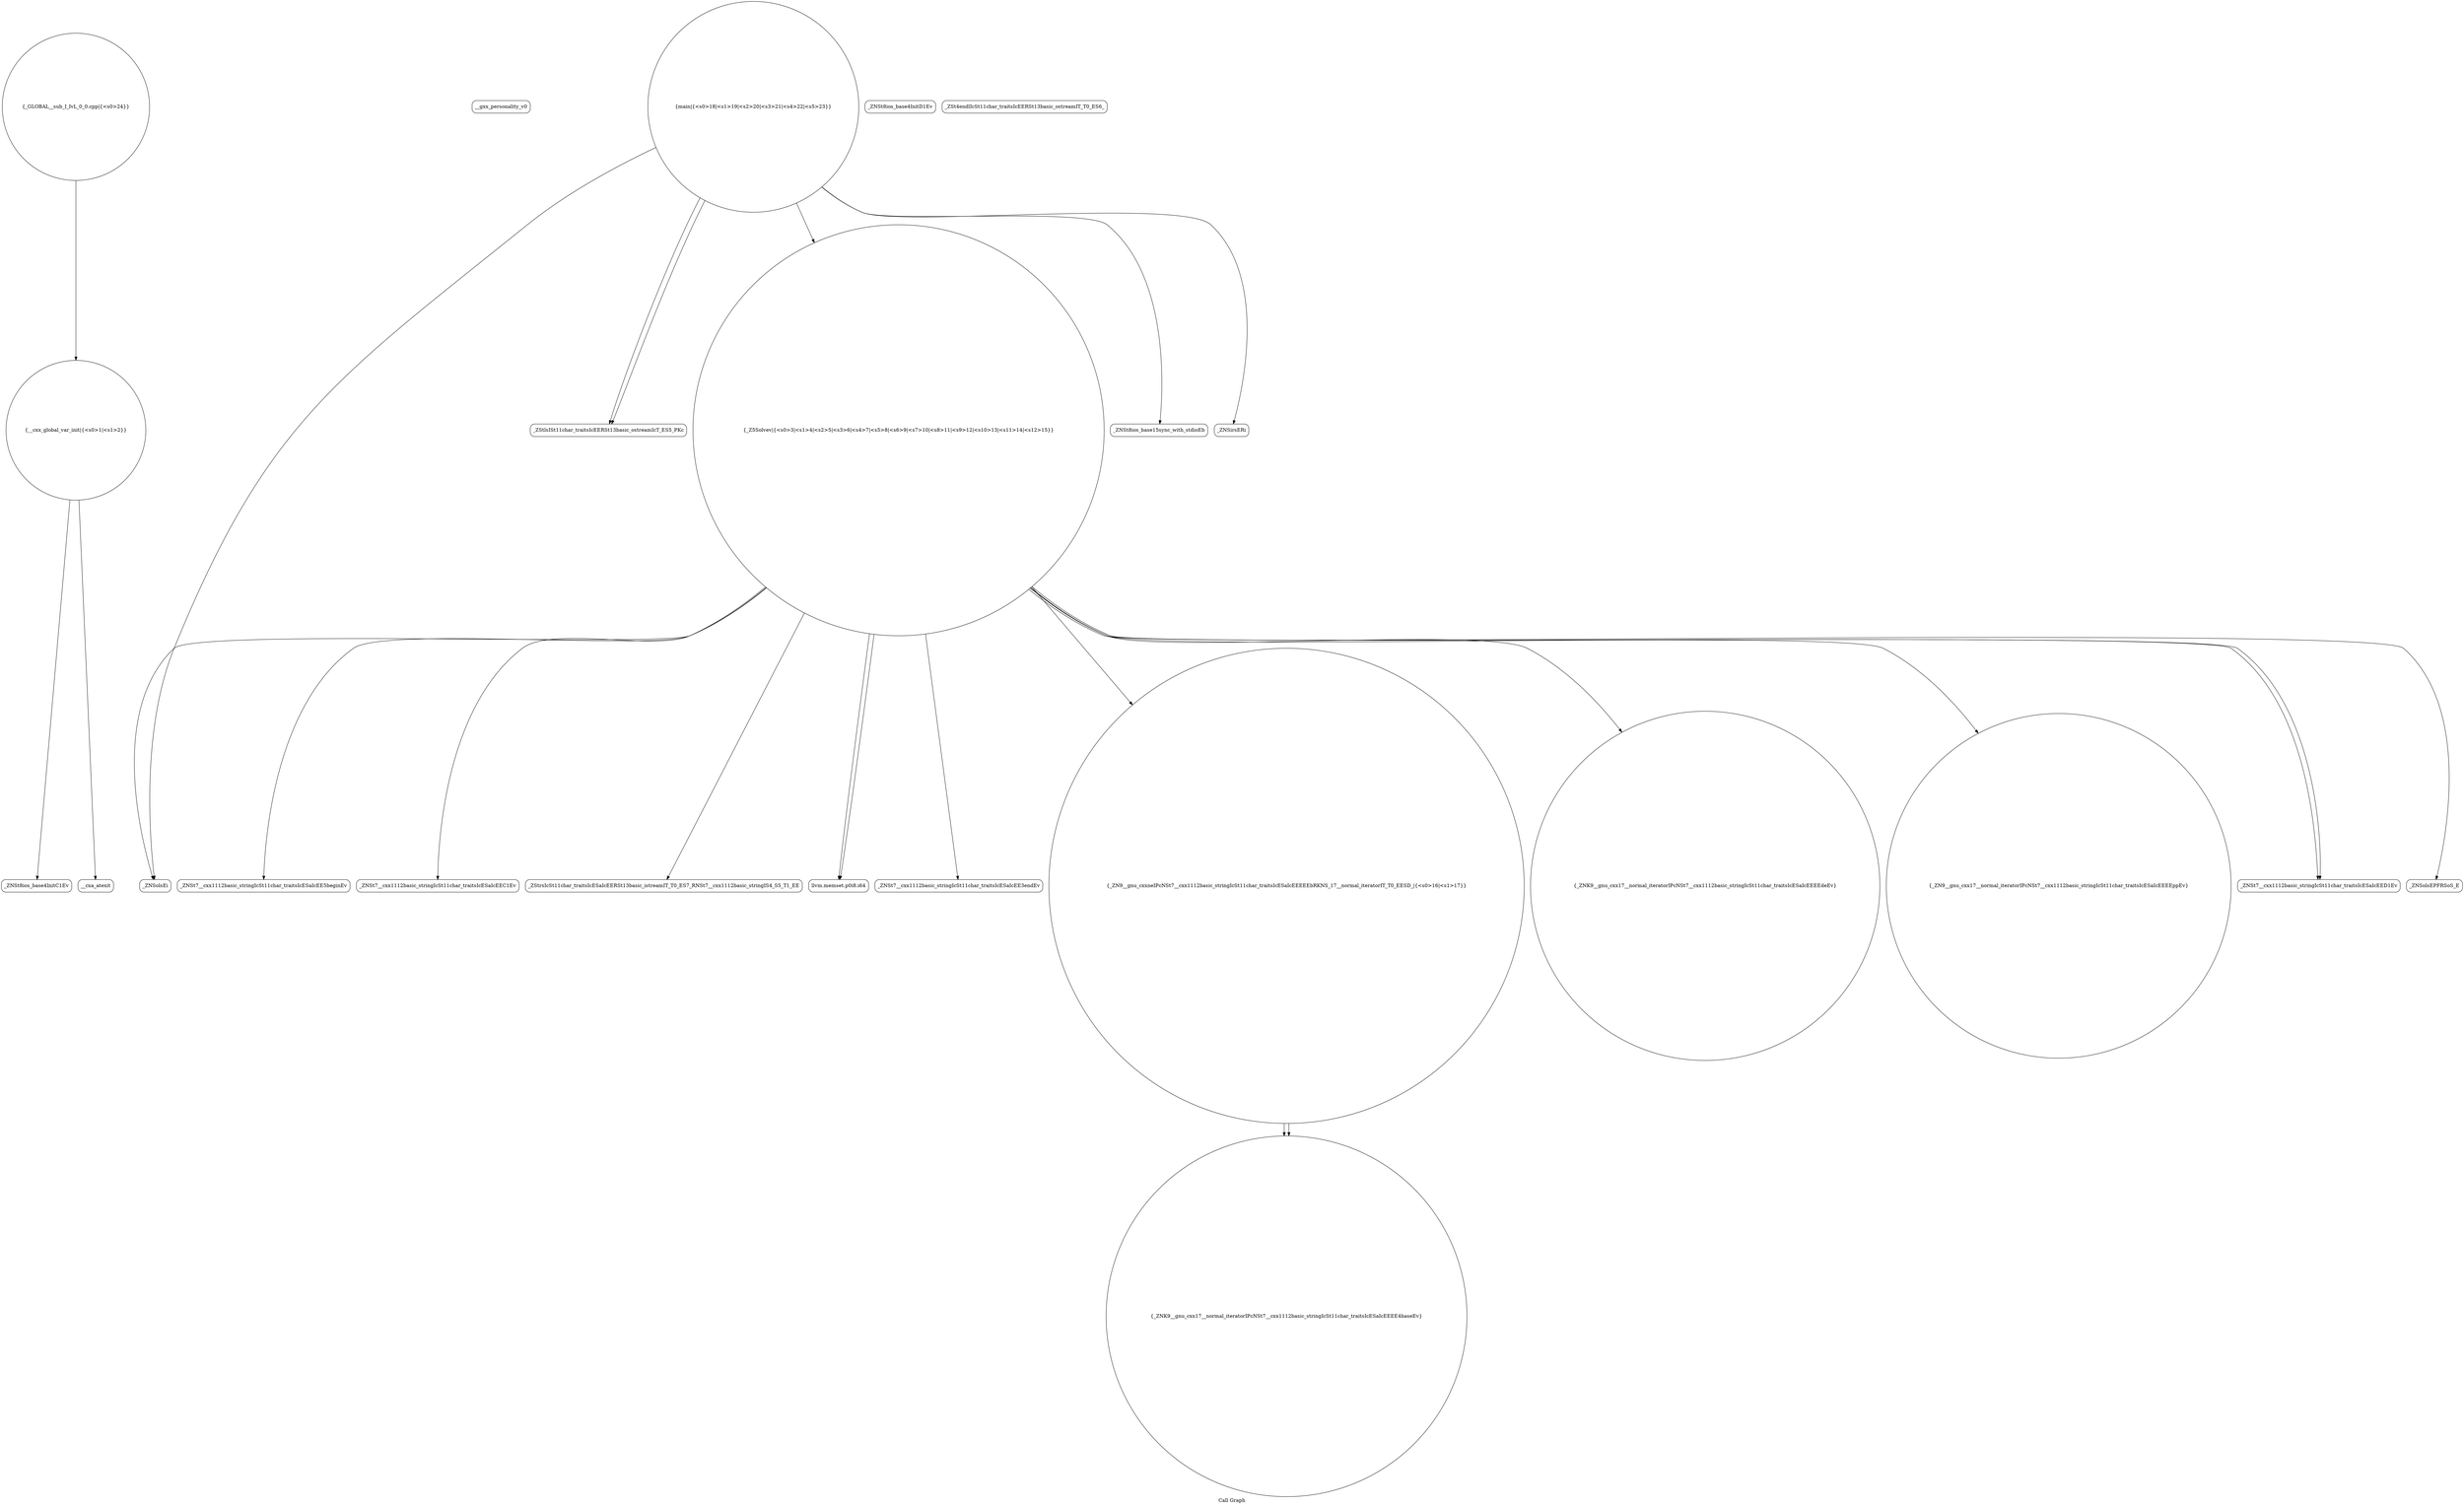 digraph "Call Graph" {
	label="Call Graph";

	Node0x55f0c8837080 [shape=record,shape=circle,label="{__cxx_global_var_init|{<s0>1|<s1>2}}"];
	Node0x55f0c8837080:s0 -> Node0x55f0c8837100[color=black];
	Node0x55f0c8837080:s1 -> Node0x55f0c88881e0[color=black];
	Node0x55f0c88883e0 [shape=record,shape=Mrecord,label="{__gxx_personality_v0}"];
	Node0x55f0c8888760 [shape=record,shape=Mrecord,label="{_ZNSolsEi}"];
	Node0x55f0c8888ae0 [shape=record,shape=Mrecord,label="{_ZStlsISt11char_traitsIcEERSt13basic_ostreamIcT_ES5_PKc}"];
	Node0x55f0c8888160 [shape=record,shape=Mrecord,label="{_ZNSt8ios_base4InitD1Ev}"];
	Node0x55f0c88884e0 [shape=record,shape=Mrecord,label="{_ZNSt7__cxx1112basic_stringIcSt11char_traitsIcESaIcEE5beginEv}"];
	Node0x55f0c8888860 [shape=record,shape=Mrecord,label="{_ZSt4endlIcSt11char_traitsIcEERSt13basic_ostreamIT_T0_ES6_}"];
	Node0x55f0c8888be0 [shape=record,shape=circle,label="{_GLOBAL__sub_I_IvL_0_0.cpp|{<s0>24}}"];
	Node0x55f0c8888be0:s0 -> Node0x55f0c8837080[color=black];
	Node0x55f0c8888260 [shape=record,shape=circle,label="{_Z5Solvev|{<s0>3|<s1>4|<s2>5|<s3>6|<s4>7|<s5>8|<s6>9|<s7>10|<s8>11|<s9>12|<s10>13|<s11>14|<s12>15}}"];
	Node0x55f0c8888260:s0 -> Node0x55f0c88882e0[color=black];
	Node0x55f0c8888260:s1 -> Node0x55f0c8888360[color=black];
	Node0x55f0c8888260:s2 -> Node0x55f0c8888460[color=black];
	Node0x55f0c8888260:s3 -> Node0x55f0c8888460[color=black];
	Node0x55f0c8888260:s4 -> Node0x55f0c88884e0[color=black];
	Node0x55f0c8888260:s5 -> Node0x55f0c8888560[color=black];
	Node0x55f0c8888260:s6 -> Node0x55f0c88885e0[color=black];
	Node0x55f0c8888260:s7 -> Node0x55f0c8888660[color=black];
	Node0x55f0c8888260:s8 -> Node0x55f0c88886e0[color=black];
	Node0x55f0c8888260:s9 -> Node0x55f0c88888e0[color=black];
	Node0x55f0c8888260:s10 -> Node0x55f0c8888760[color=black];
	Node0x55f0c8888260:s11 -> Node0x55f0c88887e0[color=black];
	Node0x55f0c8888260:s12 -> Node0x55f0c88888e0[color=black];
	Node0x55f0c88885e0 [shape=record,shape=circle,label="{_ZN9__gnu_cxxneIPcNSt7__cxx1112basic_stringIcSt11char_traitsIcESaIcEEEEEbRKNS_17__normal_iteratorIT_T0_EESD_|{<s0>16|<s1>17}}"];
	Node0x55f0c88885e0:s0 -> Node0x55f0c8888b60[color=black];
	Node0x55f0c88885e0:s1 -> Node0x55f0c8888b60[color=black];
	Node0x55f0c8888960 [shape=record,shape=circle,label="{main|{<s0>18|<s1>19|<s2>20|<s3>21|<s4>22|<s5>23}}"];
	Node0x55f0c8888960:s0 -> Node0x55f0c88889e0[color=black];
	Node0x55f0c8888960:s1 -> Node0x55f0c8888a60[color=black];
	Node0x55f0c8888960:s2 -> Node0x55f0c8888ae0[color=black];
	Node0x55f0c8888960:s3 -> Node0x55f0c8888760[color=black];
	Node0x55f0c8888960:s4 -> Node0x55f0c8888ae0[color=black];
	Node0x55f0c8888960:s5 -> Node0x55f0c8888260[color=black];
	Node0x55f0c8888360 [shape=record,shape=Mrecord,label="{_ZStrsIcSt11char_traitsIcESaIcEERSt13basic_istreamIT_T0_ES7_RNSt7__cxx1112basic_stringIS4_S5_T1_EE}"];
	Node0x55f0c88886e0 [shape=record,shape=circle,label="{_ZN9__gnu_cxx17__normal_iteratorIPcNSt7__cxx1112basic_stringIcSt11char_traitsIcESaIcEEEEppEv}"];
	Node0x55f0c8888a60 [shape=record,shape=Mrecord,label="{_ZNSirsERi}"];
	Node0x55f0c8837100 [shape=record,shape=Mrecord,label="{_ZNSt8ios_base4InitC1Ev}"];
	Node0x55f0c8888460 [shape=record,shape=Mrecord,label="{llvm.memset.p0i8.i64}"];
	Node0x55f0c88887e0 [shape=record,shape=Mrecord,label="{_ZNSolsEPFRSoS_E}"];
	Node0x55f0c8888b60 [shape=record,shape=circle,label="{_ZNK9__gnu_cxx17__normal_iteratorIPcNSt7__cxx1112basic_stringIcSt11char_traitsIcESaIcEEEE4baseEv}"];
	Node0x55f0c88881e0 [shape=record,shape=Mrecord,label="{__cxa_atexit}"];
	Node0x55f0c8888560 [shape=record,shape=Mrecord,label="{_ZNSt7__cxx1112basic_stringIcSt11char_traitsIcESaIcEE3endEv}"];
	Node0x55f0c88888e0 [shape=record,shape=Mrecord,label="{_ZNSt7__cxx1112basic_stringIcSt11char_traitsIcESaIcEED1Ev}"];
	Node0x55f0c88882e0 [shape=record,shape=Mrecord,label="{_ZNSt7__cxx1112basic_stringIcSt11char_traitsIcESaIcEEC1Ev}"];
	Node0x55f0c8888660 [shape=record,shape=circle,label="{_ZNK9__gnu_cxx17__normal_iteratorIPcNSt7__cxx1112basic_stringIcSt11char_traitsIcESaIcEEEEdeEv}"];
	Node0x55f0c88889e0 [shape=record,shape=Mrecord,label="{_ZNSt8ios_base15sync_with_stdioEb}"];
}
